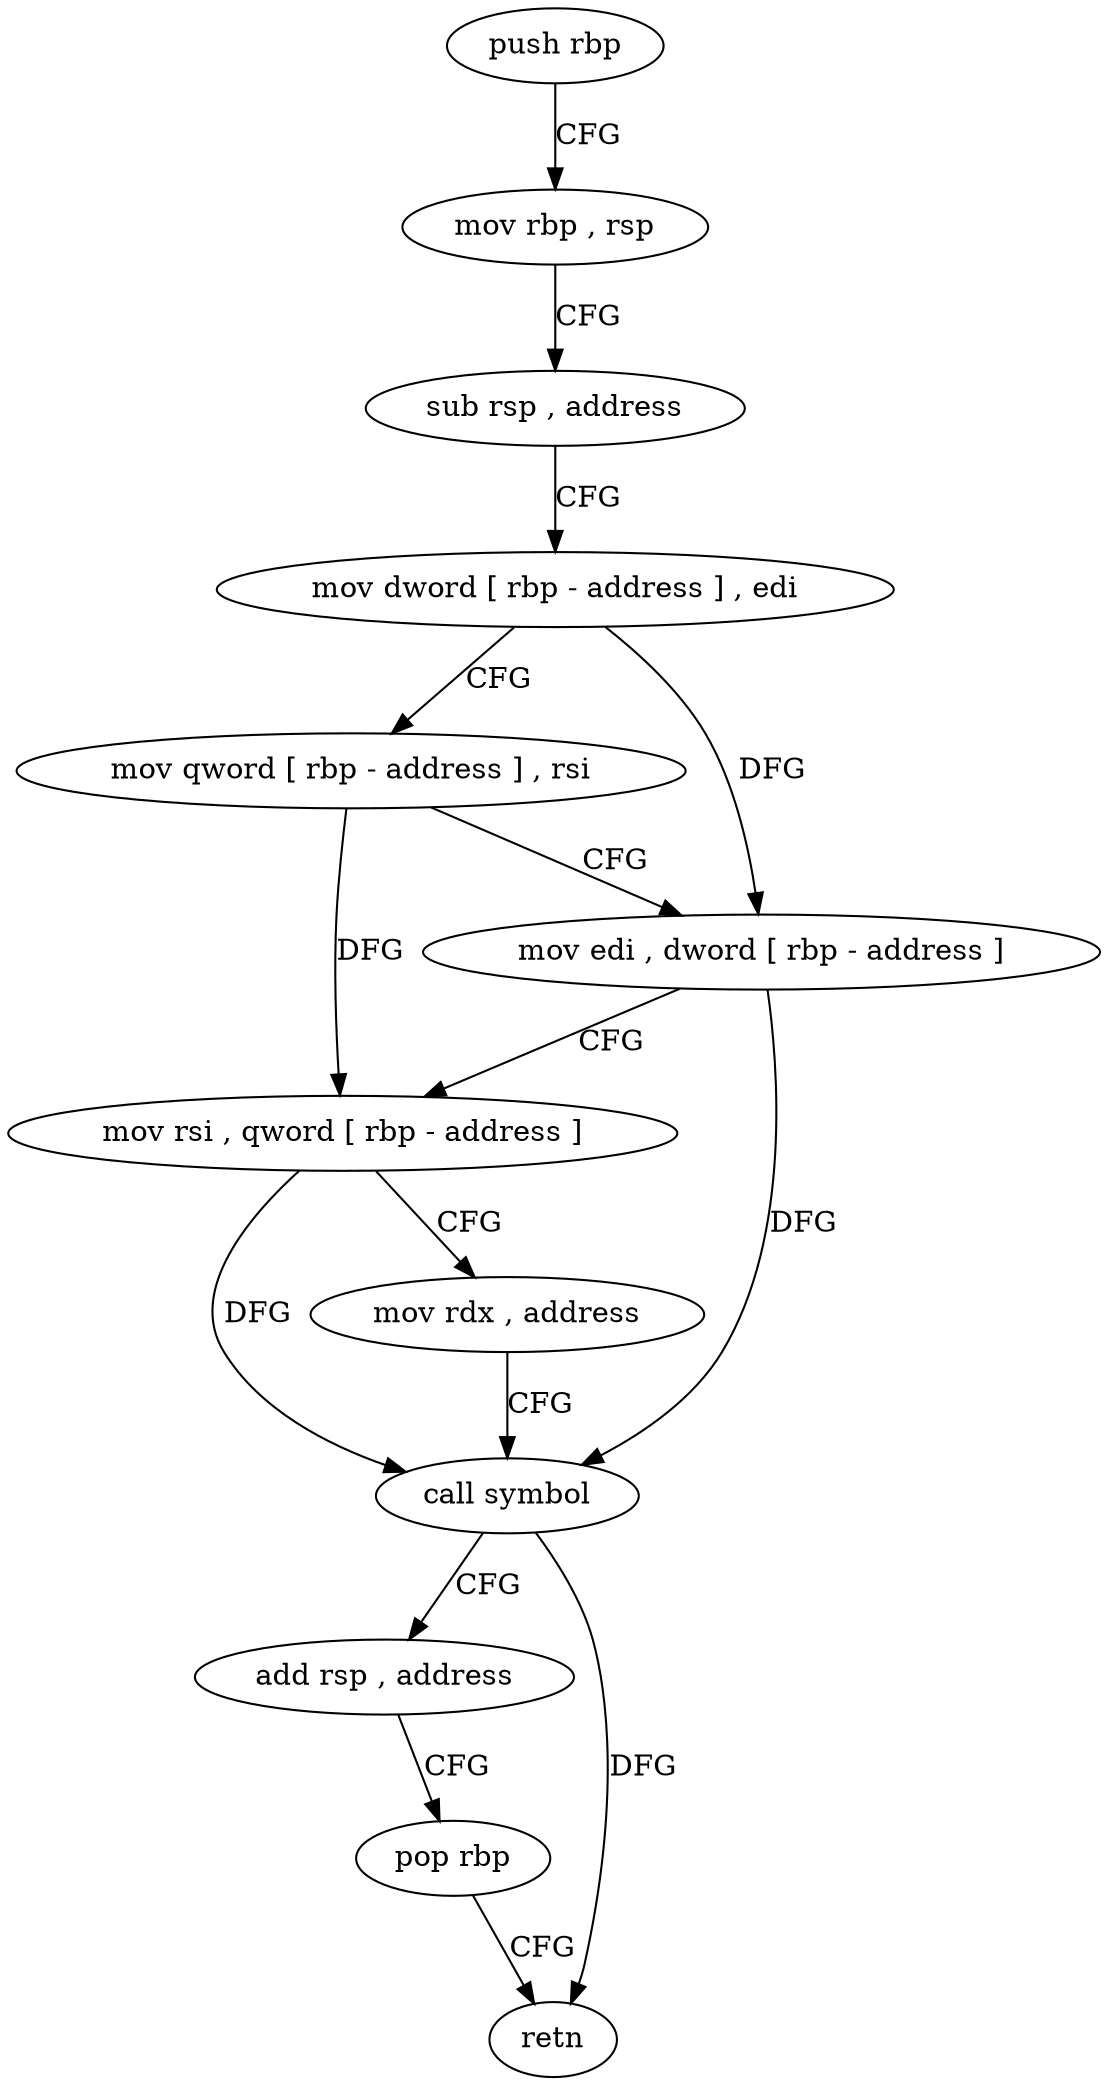 digraph "func" {
"4219360" [label = "push rbp" ]
"4219361" [label = "mov rbp , rsp" ]
"4219364" [label = "sub rsp , address" ]
"4219368" [label = "mov dword [ rbp - address ] , edi" ]
"4219371" [label = "mov qword [ rbp - address ] , rsi" ]
"4219375" [label = "mov edi , dword [ rbp - address ]" ]
"4219378" [label = "mov rsi , qword [ rbp - address ]" ]
"4219382" [label = "mov rdx , address" ]
"4219389" [label = "call symbol" ]
"4219394" [label = "add rsp , address" ]
"4219398" [label = "pop rbp" ]
"4219399" [label = "retn" ]
"4219360" -> "4219361" [ label = "CFG" ]
"4219361" -> "4219364" [ label = "CFG" ]
"4219364" -> "4219368" [ label = "CFG" ]
"4219368" -> "4219371" [ label = "CFG" ]
"4219368" -> "4219375" [ label = "DFG" ]
"4219371" -> "4219375" [ label = "CFG" ]
"4219371" -> "4219378" [ label = "DFG" ]
"4219375" -> "4219378" [ label = "CFG" ]
"4219375" -> "4219389" [ label = "DFG" ]
"4219378" -> "4219382" [ label = "CFG" ]
"4219378" -> "4219389" [ label = "DFG" ]
"4219382" -> "4219389" [ label = "CFG" ]
"4219389" -> "4219394" [ label = "CFG" ]
"4219389" -> "4219399" [ label = "DFG" ]
"4219394" -> "4219398" [ label = "CFG" ]
"4219398" -> "4219399" [ label = "CFG" ]
}
